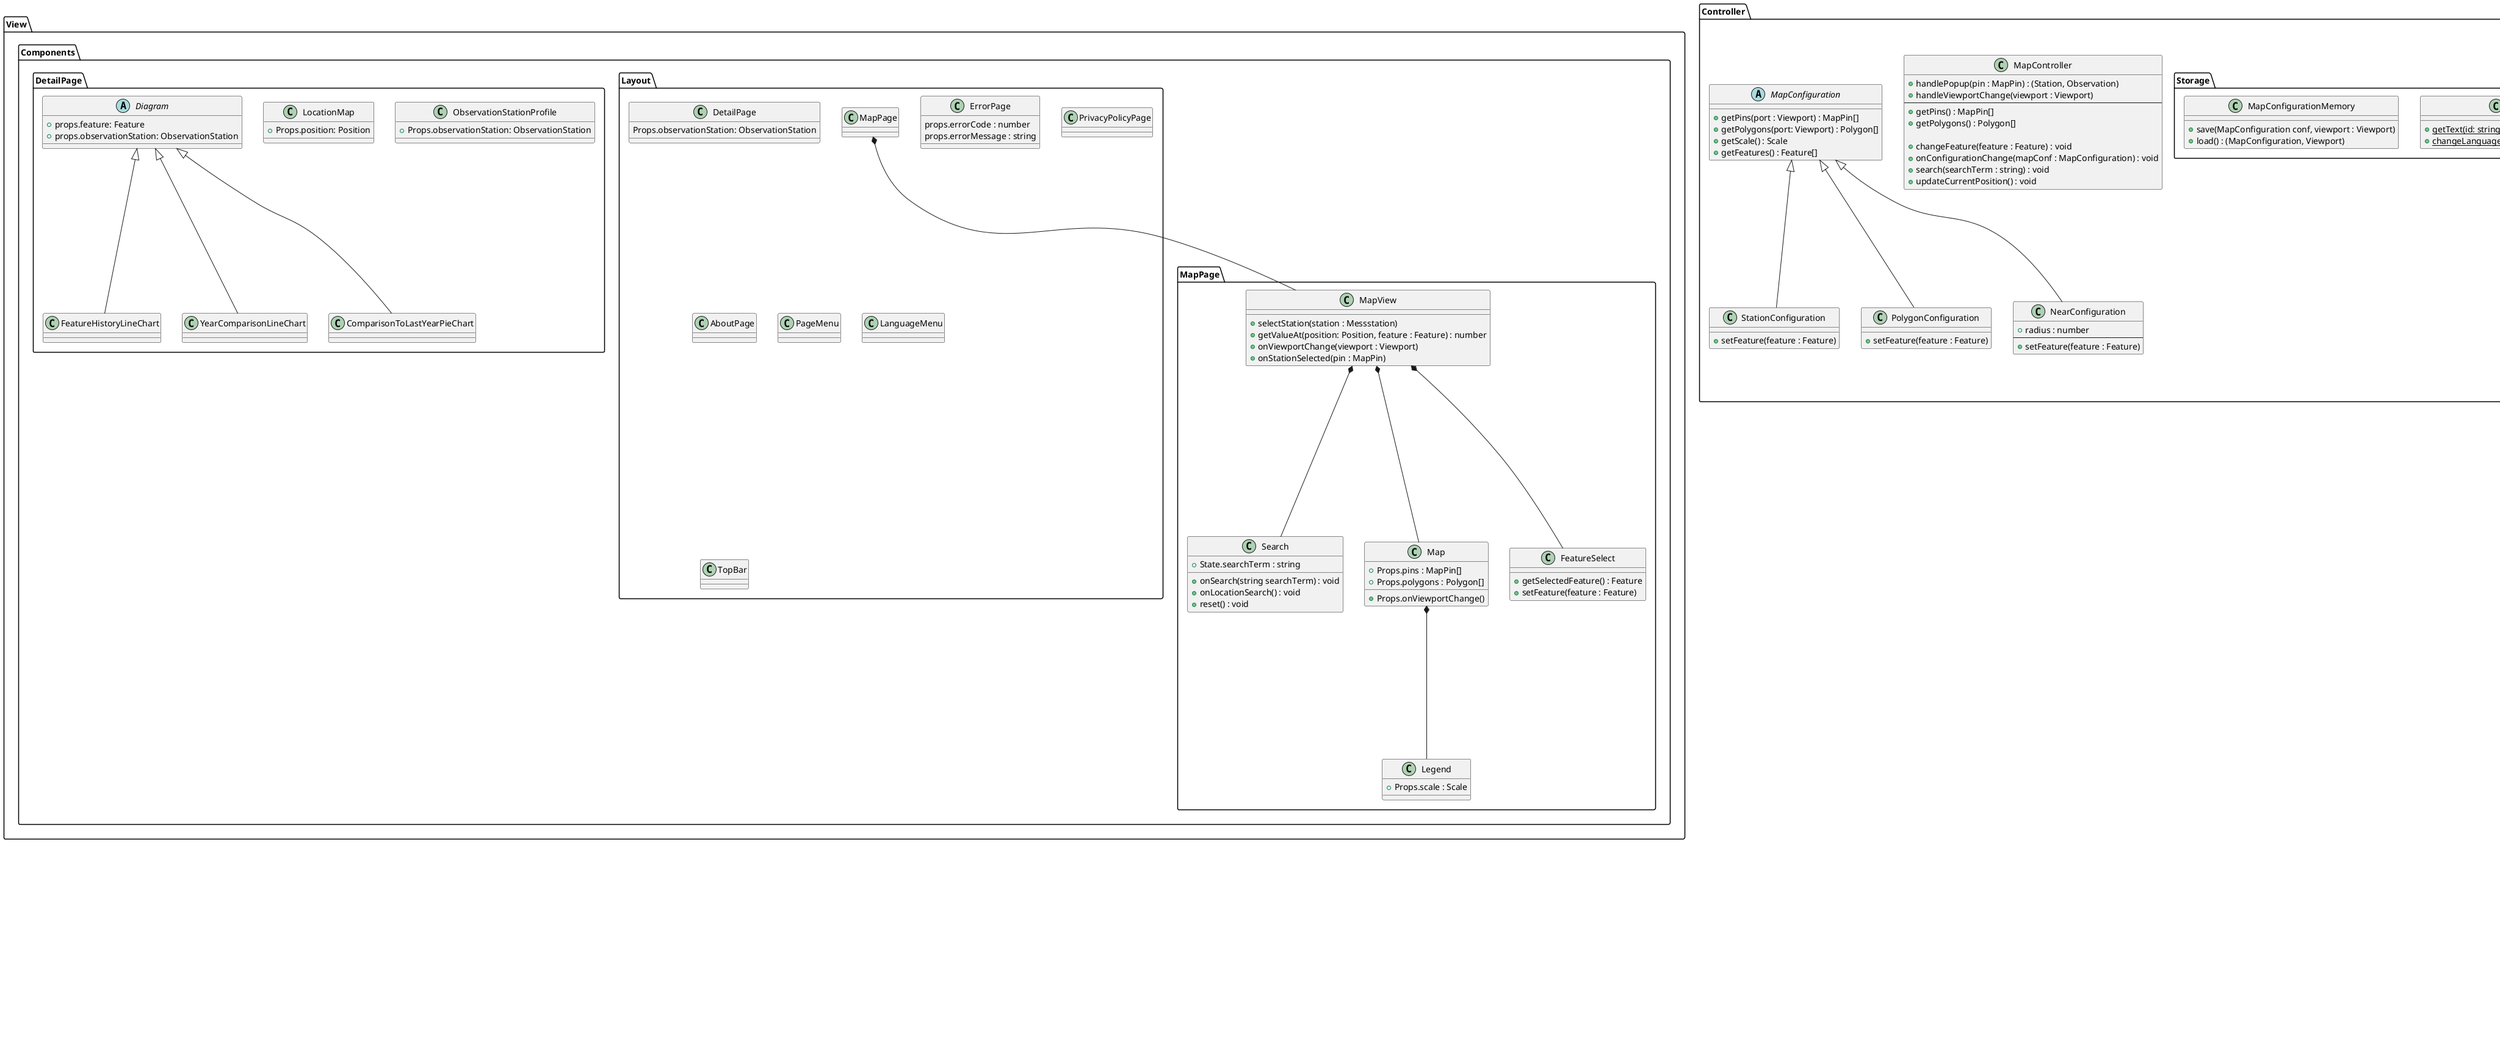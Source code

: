 @startuml MVC

namespace Model {


    Feature --> Position
    Feature --> Scale

    MapPin --> Position
    Viewport --> Position

    Observation --> Feature
    Observation --> Position
    Observation --> ObservationStation

    ObservationStation --> Feature
    ObservationStation --> Position

    Scale --> Color

    class MapPin {
        +constructor(position : Position)

        + getPosition() : Position
        + setPosition(position : Position) : void

        + getValue() : number
        + setValue(value : number) : void

        + getStationId() : string
        + setStationId(id : string) : void

        + getColor() : Color
        + setColor(color : Color) : void
    }

    class Viewport {
        + getCenter() : Position
        + getZoom() : number
        + getRadius() : number
        + setCenter(position : Position) : void
        + setZoom(zoom : number) : void
    }

    class ObservationStation {
        - id : number
        - name : string
        - description : string
        - position : Position
        - availableFeatures : Feature[]

        + constructor(id: number, name: string, description: string, position: Position, features: Feature[])
        + getId() : number
        + getName() : string
        + getDescription() : string
        + getPosition() : Position
        + getFeatures() : Feature[]
        + getDiagrams() : DetailPage.Diagram[]
        + hasFeature(feature : Feature) : Boolean
    }

    class Observation {
        - observationStation : ObservationStation
        - position: Position
        - feature : Feature
        - value : number
        - timestamp : Date

        + constructor(observationStation: ObservationStation, position: Position, feature: Feature, dateTime: Date, value: number)
        + getObservationStation() : ObservationStation
        + getPosition(): Position
        + getFeature() : Feature
        + getValue() : number
        + getTimeStamp() : Date
    }

    enum Timespan {
        LAST_YEAR,
        LAST_3_MONTHS,
        LAST_MONTH,
        LAST_WEEK,
        LAST_3_DAYS,
        TODAY,
    }

    class Position {
        - latitude : number
        - logitude : number

        + constructor(latitude: number, logitude: number)
        + getLatitude(): number
        + getLongitude(): number
        + toString(): string
    }

    class Feature {
        - id : number
        - name : string
        - description : string
        - scale : Scale
        - relatedWeblink : string
        - drawableDiagrams : DetailPage.Diagram[]
        - limit: number
        - unitOfMeasurement: string

        + constructor(id : number, name : string, description : string, scale : Scale, relatedWeblink : string, drawableDiagrams : DetailPage.Diagram[], limit: number, unitOfMeasurement: string)
        + getID(): number
        + getName(): string
        + getDescription(): string
        + getRelatedScale(): Scale
        + getRelatedWeblink(): string
        + getDrawableDiagrams(): DetailPage.Diagram[]
        + getLimit(): number
        + getUnitOfMeasurement(): string
        + limitIsExceeded(observation: Observation): boolean
    }

    class Color {
        {static} + readonly GREEN = "#50EE70"
        {static} + readonly LIGHTGREEN = "#AAFF55"
        {static} + readonly YELLOW = "#FFFF00"
        {static} + readonly ORANGE = "#FFA500"
        {static} + readonly RED = "#FF0000"
        {static} + readonly WHITE = "#FFFFFF"
        {static} + readonly BLACK = "#000000"
        {static} + readonly PRIMARY
        {static} + readonly SECONDARY

        + constructor(r: number, g: number, b: number)
        + constructor(hex: string)
        + getRGB() : [number, number, number]
        + getHex() : string
    }

    class Scale {
        + constructor(linearTransition: boolean, colors : {number, string}[])
        + getColor(value : number) : Color
    }

}

namespace View {
    namespace Components {
        namespace MapPage {

            View.Components.Layout.MapPage *-- View.Components.MapPage.MapView
            
            MapView *-- Search
            
            MapView *-- Map
            MapView *-- FeatureSelect

            Map *-- Legend

            class FeatureSelect {
                + getSelectedFeature() : Feature
                + setFeature(feature : Feature)
            }
            class Search {
                + State.searchTerm : string
                + onSearch(string searchTerm) : void
                + onLocationSearch() : void
                + reset() : void
            }

            class MapView {
                + selectStation(station : Messstation)
                + getValueAt(position: Position, feature : Feature) : number
                + onViewportChange(viewport : Viewport)
                + onStationSelected(pin : MapPin)
            }
            class Map {
                + Props.pins : MapPin[]
                + Props.polygons : Polygon[]
                + Props.onViewportChange()
            }
            class Legend {
                + Props.scale : Scale
            }
        }
        namespace DetailPage {
            class ObservationStationProfile {
                + Props.observationStation: ObservationStation
            }
            class LocationMap {
                + Props.position: Position
            }
            abstract Diagram {
                + props.feature: Feature
                + props.observationStation: ObservationStation
            }
            class FeatureHistoryLineChart extends Diagram
            class YearComparisonLineChart extends Diagram
            class ComparisonToLastYearPieChart extends Diagram
        }


        namespace Layout {
            class MapPage
            class DetailPage {
                Props.observationStation: ObservationStation
            }
            class ErrorPage {
                props.errorCode : number
                props.errorMessage : string
            }
            class PrivacyPolicyPage
            class AboutPage
            class PageMenu
            class LanguageMenu
            class TopBar
        }
    }
}


namespace Controller {
    namespace Frost {
        class FROSTServer {
            + setUrl(url : string) : void
            + getUrl() : string
        }

        class FROSTQuery {
            + send() : QueryResult
            + setTop(n : number) : void
            + setSkip(n : number) : void
            + enableCount(set : boolean) : void
            + setOrderBy(orderBy : string) : void
            + setSelect(select : string) : void
            + setFilter(filter : string) : void
            + setExpand(expand : string) : void
            + setId(id : string) : void
        }

        interface QueryResult
        class DataProvider {
            + getLatestObservations(center : Position, radius: number, feature : Feature) : Observation[]
            + getLatestObservation(station : ObservationStation, feature : Feature) : Observation
            + getObservations(station : ObservationStation, start : Date, end : Date, feature : Feature) : Observation[]
            + getObservations(station : ObservationStation, start : Date, end : Date, feature : Feature, frequency : Frequency) : Observation[]
            + getObservationStations(middle: Position, radius : number) : ObservationStation[]
            + getObservationStation(id : string) : ObservationStation
        }
        class FeatureProvider {
            + getFeature(featureID : number) : Feature
            + getFeature(featureName : string) : Feature
            + getRegisteredFeatures() : Feature[]
        }
    }
    namespace Storage {
        class Language {
            {static} + getText(id: string) : string
            {static} + changeLanguage(languageId : number): void
        }

        class MapConfigurationMemory {
            + save(MapConfiguration conf, viewport : Viewport)
            + load() : (MapConfiguration, Viewport)
        }
    }

    class MapController {
        + handlePopup(pin : MapPin) : (Station, Observation)
        + handleViewportChange(viewport : Viewport)
        --
        + getPins() : MapPin[]
        + getPolygons() : Polygon[]

        + changeFeature(feature : Feature) : void
        + onConfigurationChange(mapConf : MapConfiguration) : void
        + search(searchTerm : string) : void
        + updateCurrentPosition() : void
    }

    abstract MapConfiguration {
        + getPins(port : Viewport) : MapPin[]
        + getPolygons(port: Viewport) : Polygon[]
        + getScale() : Scale
        + getFeatures() : Feature[]
    }

    class StationConfiguration extends MapConfiguration {
        + setFeature(feature : Feature)
    }

    class PolygonConfiguration extends MapConfiguration {
        + setFeature(feature : Feature)
    }

    class NearConfiguration extends MapConfiguration {
        + radius : number
        --
        + setFeature(feature : Feature)
    }

}

@enduml
